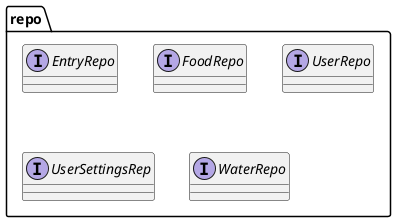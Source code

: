 @startuml

package "repo"{
    interface EntryRepo{
    }
    interface FoodRepo{
    }
    interface UserRepo{
    }
    interface UserSettingsRep{
    }
    interface WaterRepo{
    }
}

@enduml
